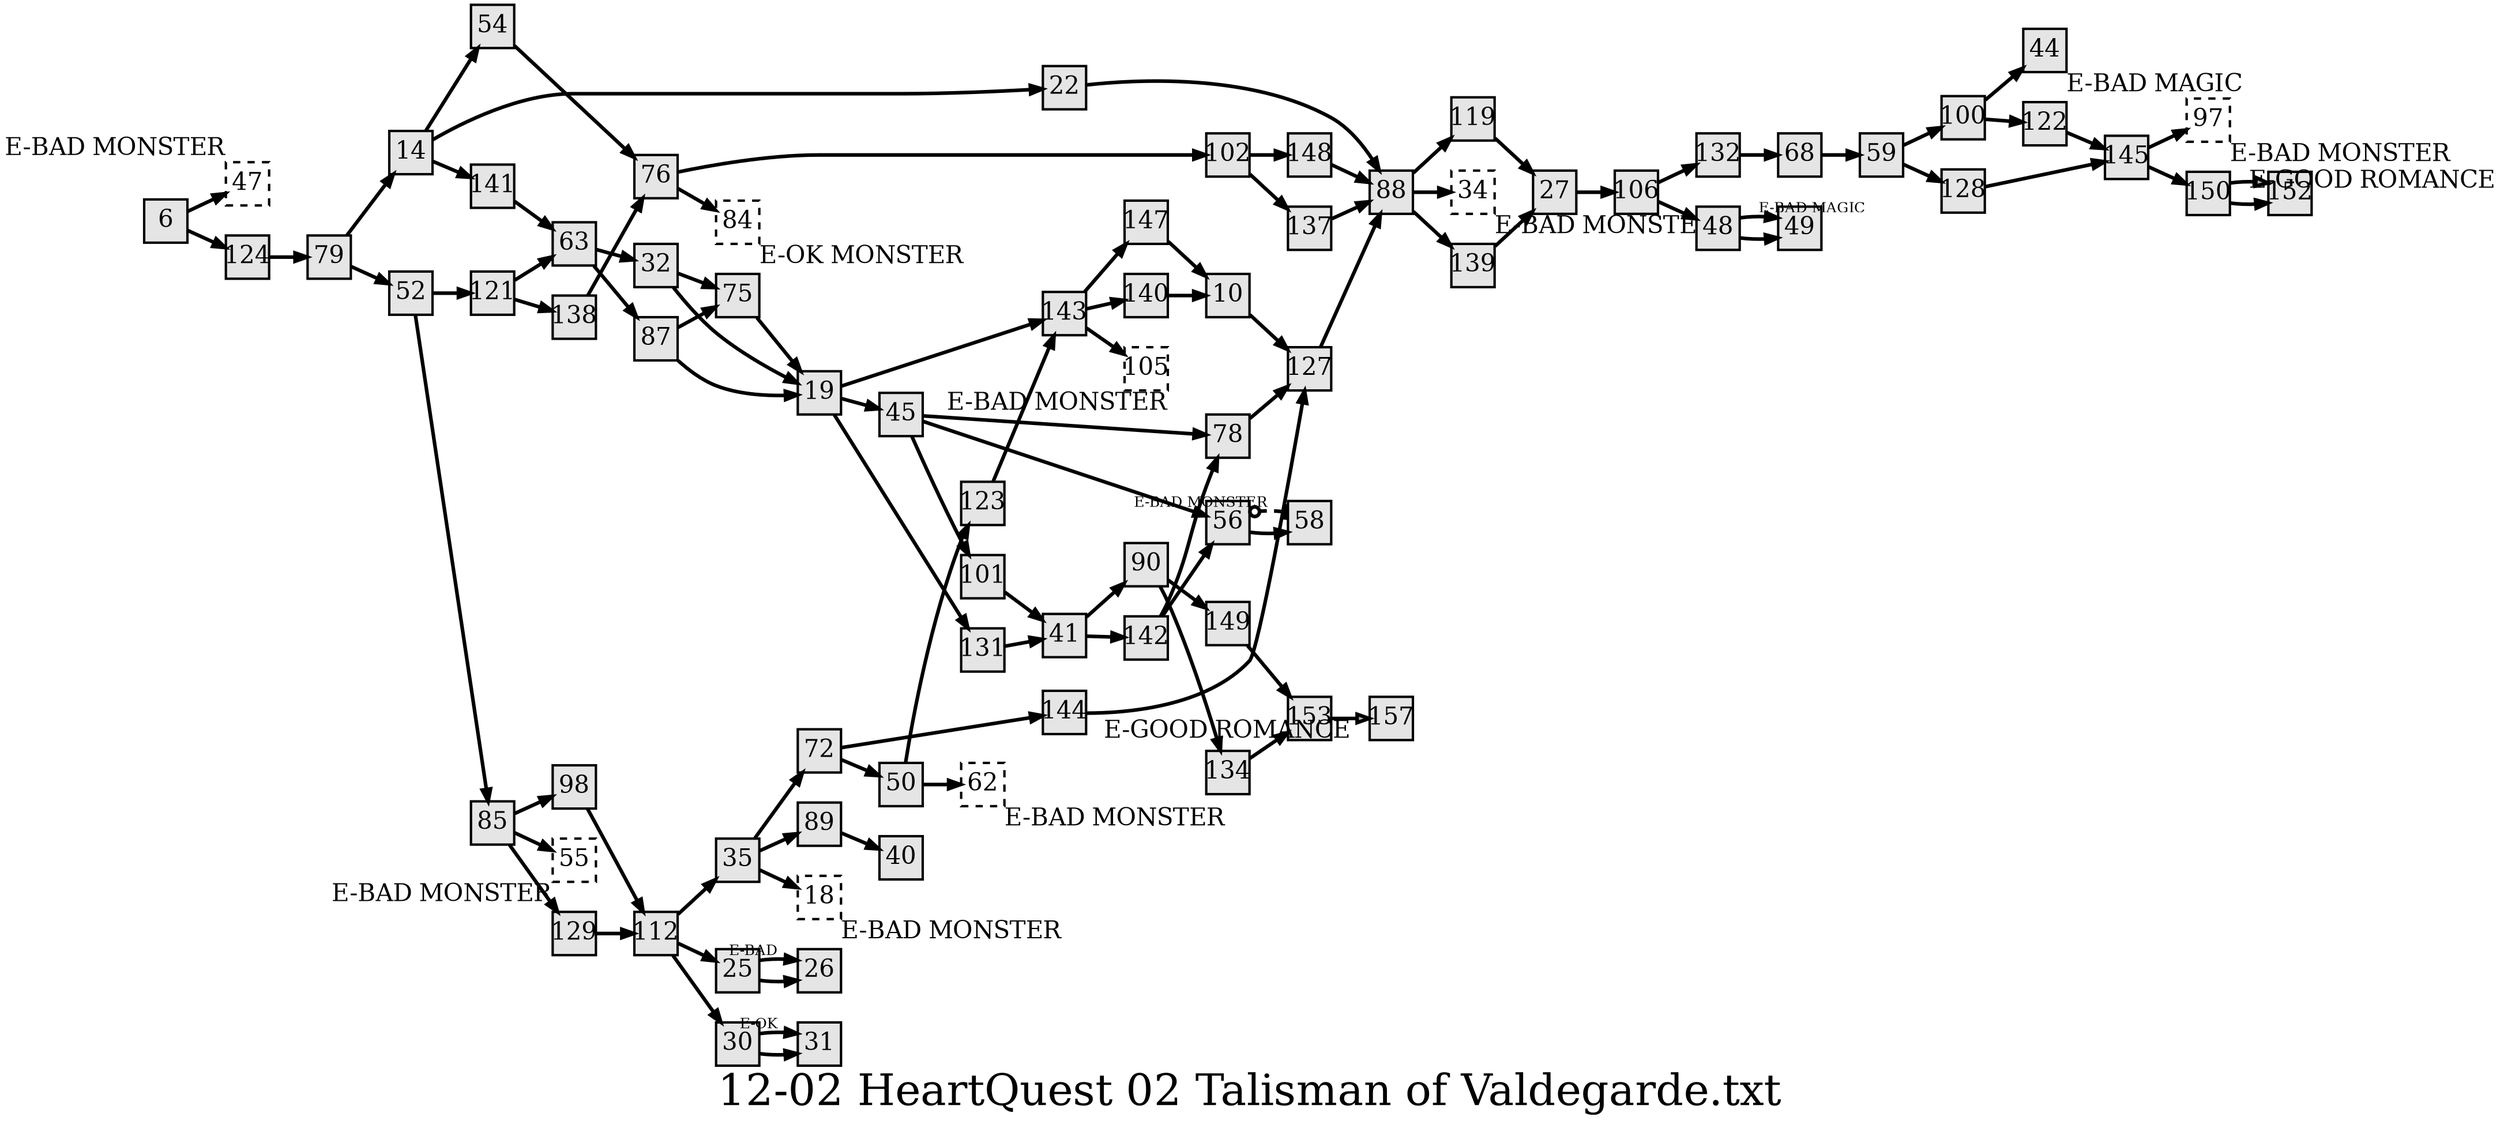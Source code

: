 digraph g{
  graph [ label="12-02 HeartQuest 02 Talisman of Valdegarde.txt" rankdir=LR, ordering=out, fontsize=36, nodesep="0.35", ranksep="0.45"];
  node  [shape=rect, penwidth=2, fontsize=20, style=filled, fillcolor=grey90, margin="0,0", labelfloat=true, regular=true, fixedsize=true];
  edge  [labelfloat=true, penwidth=3, fontsize=12];

  6 -> 47;
  6 -> 124;
  10 -> 127;
  14 -> 54;
  14 -> 22;
  14 -> 141;
  18	[ xlabel="E-BAD MONSTER", dir=both, arrowhead=tee, arrowtail=odot, style=dashed ];
  19 -> 143;
  19 -> 45;
  19 -> 131;
  22 -> 88;
  25 -> 26;
  25 -> 26	[ xlabel="E-BAD" ];
  27 -> 106;
  30 -> 31;
  30 -> 31	[ xlabel="E-OK" ];
  32 -> 75;
  32 -> 19;
  34	[ xlabel="E-BAD MONSTER", dir=both, arrowhead=tee, arrowtail=odot, style=dashed ];
  35 -> 72;
  35 -> 89;
  35 -> 18;
  41 -> 90;
  41 -> 142;
  44	[ xlabel="E-BAD MAGIC" ];
  45 -> 56;
  45 -> 78;
  45 -> 101;
  47	[ xlabel="E-BAD MONSTER", dir=both, arrowhead=tee, arrowtail=odot, style=dashed ];
  48 -> 49;
  48 -> 49	[ xlabel="E-BAD MAGIC" ];
  50 -> 123;
  50 -> 62;
  52 -> 121;
  52 -> 85;
  54 -> 76;
  55	[ xlabel="E-BAD MONSTER", dir=both, arrowhead=tee, arrowtail=odot, style=dashed ];
  56 -> 58;
  56 -> 58	[ xlabel="E-BAD MONSTER", dir=both, arrowhead=tee, arrowtail=odot, style=dashed ];
  59 -> 100;
  59 -> 128;
  62	[ xlabel="E-BAD MONSTER", dir=both, arrowhead=tee, arrowtail=odot, style=dashed ];
  63 -> 32;
  63 -> 87;
  68 -> 59;
  72 -> 144;
  72 -> 50;
  75 -> 19;
  76 -> 102;
  76 -> 84;
  78 -> 127;
  79 -> 14;
  79 -> 52;
  84	[ xlabel="E-OK MONSTER", dir=both, arrowhead=tee, arrowtail=odot, style=dashed ];
  85 -> 98;
  85 -> 55;
  85 -> 129;
  87 -> 75;
  87 -> 19;
  88 -> 119;
  88 -> 34;
  88 -> 139;
  89 -> 40;
  90 -> 149;
  90 -> 134;
  97	[ xlabel="E-BAD MONSTER", dir=both, arrowhead=tee, arrowtail=odot, style=dashed ];
  98 -> 112;
  100 -> 44;
  100 -> 122;
  101 -> 41;
  102 -> 148;
  102 -> 137;
  105	[ xlabel="E-BAD MONSTER", dir=both, arrowhead=tee, arrowtail=odot, style=dashed ];
  106 -> 132;
  106 -> 48;
  112 -> 35;
  112 -> 25;
  112 -> 30;
  119 -> 27;
  121 -> 63;
  121 -> 138;
  122 -> 145;
  123 -> 143;
  124 -> 79;
  127 -> 88;
  128 -> 145;
  129 -> 112;
  131 -> 41;
  132 -> 68;
  134 -> 153;
  137 -> 88;
  138 -> 76;
  139 -> 27;
  140 -> 10;
  141 -> 63;
  142 -> 78;
  142 -> 56;
  143 -> 147;
  143 -> 140;
  143 -> 105;
  144 -> 127;
  145 -> 97;
  145 -> 150;
  147 -> 10;
  148 -> 88;
  149 -> 153;
  150 -> 152;
  150 -> 152	[ xlabel="E-GOOD ROMANCE", shape=Msquare, fontsize=20, fillcolor=grey70 ];
  153 -> 157	[ xlabel="E-GOOD ROMANCE", shape=Msquare, fontsize=20, fillcolor=grey70 ];
}

